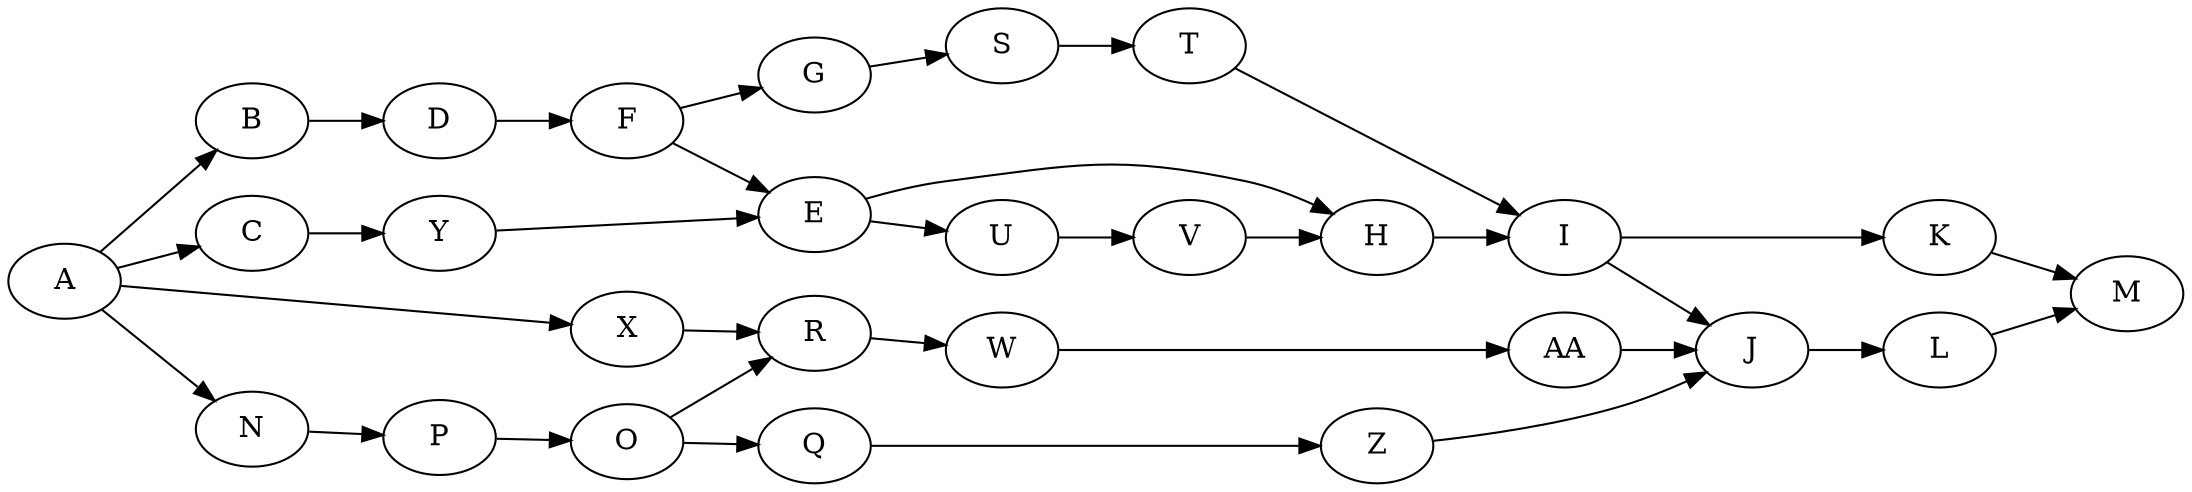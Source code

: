 digraph{
    rankdir=LR
    A -> B
    A -> C
    A -> X
    A -> N
    B -> D
    C -> Y
    D -> F
    E -> H
    E -> U
    F -> E
    F -> G
    G -> S
    H -> I
    I -> K
    I -> J
    J -> L
    K -> M
    L -> M
    N -> P
    O -> Q
    O -> R
    P -> O
    Q -> Z
    R -> W
    S -> T
    T -> I
    U -> V
    V -> H
    W -> AA
    X -> R
    Y -> E
    Z -> J
    AA -> J
}